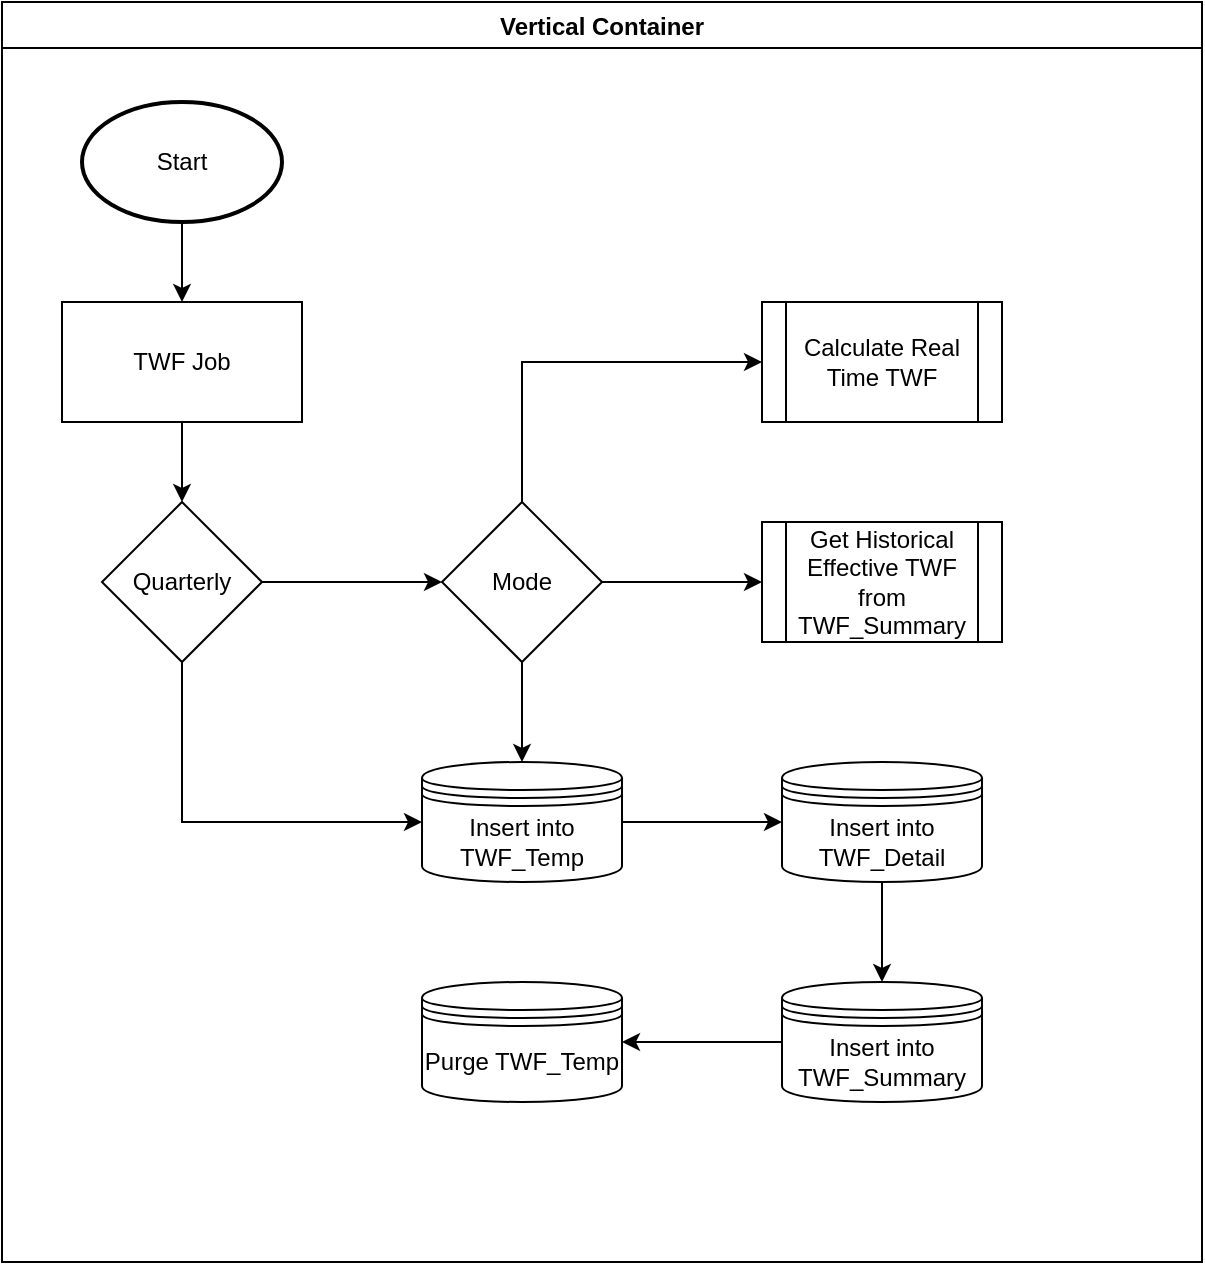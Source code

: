 <mxfile version="20.3.0" type="github">
  <diagram id="_uPl2yU7P28XELWhbZbN" name="Page-1">
    <mxGraphModel dx="1102" dy="581" grid="1" gridSize="10" guides="1" tooltips="1" connect="1" arrows="1" fold="1" page="1" pageScale="1" pageWidth="850" pageHeight="1100" math="0" shadow="0">
      <root>
        <mxCell id="0" />
        <mxCell id="1" parent="0" />
        <mxCell id="TSvJP4gNYOcOvG6hQVce-1" value="Vertical Container" style="swimlane;" vertex="1" parent="1">
          <mxGeometry x="40" y="40" width="600" height="630" as="geometry" />
        </mxCell>
        <mxCell id="TSvJP4gNYOcOvG6hQVce-12" value="" style="edgeStyle=orthogonalEdgeStyle;rounded=0;orthogonalLoop=1;jettySize=auto;html=1;" edge="1" parent="TSvJP4gNYOcOvG6hQVce-1" source="TSvJP4gNYOcOvG6hQVce-2" target="TSvJP4gNYOcOvG6hQVce-3">
          <mxGeometry relative="1" as="geometry" />
        </mxCell>
        <mxCell id="TSvJP4gNYOcOvG6hQVce-2" value="Start" style="strokeWidth=2;html=1;shape=mxgraph.flowchart.start_1;whiteSpace=wrap;" vertex="1" parent="TSvJP4gNYOcOvG6hQVce-1">
          <mxGeometry x="40" y="50" width="100" height="60" as="geometry" />
        </mxCell>
        <mxCell id="TSvJP4gNYOcOvG6hQVce-14" value="" style="edgeStyle=orthogonalEdgeStyle;rounded=0;orthogonalLoop=1;jettySize=auto;html=1;" edge="1" parent="TSvJP4gNYOcOvG6hQVce-1" source="TSvJP4gNYOcOvG6hQVce-3" target="TSvJP4gNYOcOvG6hQVce-5">
          <mxGeometry relative="1" as="geometry" />
        </mxCell>
        <mxCell id="TSvJP4gNYOcOvG6hQVce-3" value="TWF Job" style="rounded=0;whiteSpace=wrap;html=1;" vertex="1" parent="TSvJP4gNYOcOvG6hQVce-1">
          <mxGeometry x="30" y="150" width="120" height="60" as="geometry" />
        </mxCell>
        <mxCell id="TSvJP4gNYOcOvG6hQVce-9" value="" style="edgeStyle=orthogonalEdgeStyle;rounded=0;orthogonalLoop=1;jettySize=auto;html=1;" edge="1" parent="TSvJP4gNYOcOvG6hQVce-1" source="TSvJP4gNYOcOvG6hQVce-5" target="TSvJP4gNYOcOvG6hQVce-6">
          <mxGeometry relative="1" as="geometry" />
        </mxCell>
        <mxCell id="TSvJP4gNYOcOvG6hQVce-17" style="edgeStyle=orthogonalEdgeStyle;rounded=0;orthogonalLoop=1;jettySize=auto;html=1;exitX=0.5;exitY=1;exitDx=0;exitDy=0;entryX=0;entryY=0.5;entryDx=0;entryDy=0;" edge="1" parent="TSvJP4gNYOcOvG6hQVce-1" source="TSvJP4gNYOcOvG6hQVce-5" target="TSvJP4gNYOcOvG6hQVce-15">
          <mxGeometry relative="1" as="geometry" />
        </mxCell>
        <mxCell id="TSvJP4gNYOcOvG6hQVce-5" value="Quarterly" style="rhombus;whiteSpace=wrap;html=1;" vertex="1" parent="TSvJP4gNYOcOvG6hQVce-1">
          <mxGeometry x="50" y="250" width="80" height="80" as="geometry" />
        </mxCell>
        <mxCell id="TSvJP4gNYOcOvG6hQVce-10" value="" style="edgeStyle=orthogonalEdgeStyle;rounded=0;orthogonalLoop=1;jettySize=auto;html=1;" edge="1" parent="TSvJP4gNYOcOvG6hQVce-1" source="TSvJP4gNYOcOvG6hQVce-6" target="TSvJP4gNYOcOvG6hQVce-7">
          <mxGeometry relative="1" as="geometry" />
        </mxCell>
        <mxCell id="TSvJP4gNYOcOvG6hQVce-11" style="edgeStyle=orthogonalEdgeStyle;rounded=0;orthogonalLoop=1;jettySize=auto;html=1;exitX=0.5;exitY=0;exitDx=0;exitDy=0;entryX=0;entryY=0.5;entryDx=0;entryDy=0;" edge="1" parent="TSvJP4gNYOcOvG6hQVce-1" source="TSvJP4gNYOcOvG6hQVce-6" target="TSvJP4gNYOcOvG6hQVce-8">
          <mxGeometry relative="1" as="geometry" />
        </mxCell>
        <mxCell id="TSvJP4gNYOcOvG6hQVce-16" value="" style="edgeStyle=orthogonalEdgeStyle;rounded=0;orthogonalLoop=1;jettySize=auto;html=1;" edge="1" parent="TSvJP4gNYOcOvG6hQVce-1" source="TSvJP4gNYOcOvG6hQVce-6" target="TSvJP4gNYOcOvG6hQVce-15">
          <mxGeometry relative="1" as="geometry" />
        </mxCell>
        <mxCell id="TSvJP4gNYOcOvG6hQVce-6" value="Mode" style="rhombus;whiteSpace=wrap;html=1;" vertex="1" parent="TSvJP4gNYOcOvG6hQVce-1">
          <mxGeometry x="220" y="250" width="80" height="80" as="geometry" />
        </mxCell>
        <mxCell id="TSvJP4gNYOcOvG6hQVce-7" value="Get Historical Effective TWF from TWF_Summary" style="shape=process;whiteSpace=wrap;html=1;backgroundOutline=1;" vertex="1" parent="TSvJP4gNYOcOvG6hQVce-1">
          <mxGeometry x="380" y="260" width="120" height="60" as="geometry" />
        </mxCell>
        <mxCell id="TSvJP4gNYOcOvG6hQVce-8" value="Calculate Real Time TWF" style="shape=process;whiteSpace=wrap;html=1;backgroundOutline=1;" vertex="1" parent="TSvJP4gNYOcOvG6hQVce-1">
          <mxGeometry x="380" y="150" width="120" height="60" as="geometry" />
        </mxCell>
        <mxCell id="TSvJP4gNYOcOvG6hQVce-38" value="" style="edgeStyle=orthogonalEdgeStyle;rounded=0;orthogonalLoop=1;jettySize=auto;html=1;" edge="1" parent="TSvJP4gNYOcOvG6hQVce-1" source="TSvJP4gNYOcOvG6hQVce-15" target="TSvJP4gNYOcOvG6hQVce-35">
          <mxGeometry relative="1" as="geometry" />
        </mxCell>
        <mxCell id="TSvJP4gNYOcOvG6hQVce-15" value="Insert into TWF_Temp" style="shape=datastore;whiteSpace=wrap;html=1;" vertex="1" parent="TSvJP4gNYOcOvG6hQVce-1">
          <mxGeometry x="210" y="380" width="100" height="60" as="geometry" />
        </mxCell>
        <mxCell id="TSvJP4gNYOcOvG6hQVce-41" value="" style="edgeStyle=orthogonalEdgeStyle;rounded=0;orthogonalLoop=1;jettySize=auto;html=1;" edge="1" parent="TSvJP4gNYOcOvG6hQVce-1" source="TSvJP4gNYOcOvG6hQVce-35" target="TSvJP4gNYOcOvG6hQVce-37">
          <mxGeometry relative="1" as="geometry" />
        </mxCell>
        <mxCell id="TSvJP4gNYOcOvG6hQVce-35" value="Insert into TWF_Detail" style="shape=datastore;whiteSpace=wrap;html=1;" vertex="1" parent="TSvJP4gNYOcOvG6hQVce-1">
          <mxGeometry x="390" y="380" width="100" height="60" as="geometry" />
        </mxCell>
        <mxCell id="TSvJP4gNYOcOvG6hQVce-36" value="Purge TWF_Temp" style="shape=datastore;whiteSpace=wrap;html=1;" vertex="1" parent="TSvJP4gNYOcOvG6hQVce-1">
          <mxGeometry x="210" y="490" width="100" height="60" as="geometry" />
        </mxCell>
        <mxCell id="TSvJP4gNYOcOvG6hQVce-42" value="" style="edgeStyle=orthogonalEdgeStyle;rounded=0;orthogonalLoop=1;jettySize=auto;html=1;" edge="1" parent="TSvJP4gNYOcOvG6hQVce-1" source="TSvJP4gNYOcOvG6hQVce-37" target="TSvJP4gNYOcOvG6hQVce-36">
          <mxGeometry relative="1" as="geometry" />
        </mxCell>
        <mxCell id="TSvJP4gNYOcOvG6hQVce-37" value="Insert into TWF_Summary" style="shape=datastore;whiteSpace=wrap;html=1;" vertex="1" parent="TSvJP4gNYOcOvG6hQVce-1">
          <mxGeometry x="390" y="490" width="100" height="60" as="geometry" />
        </mxCell>
      </root>
    </mxGraphModel>
  </diagram>
</mxfile>
